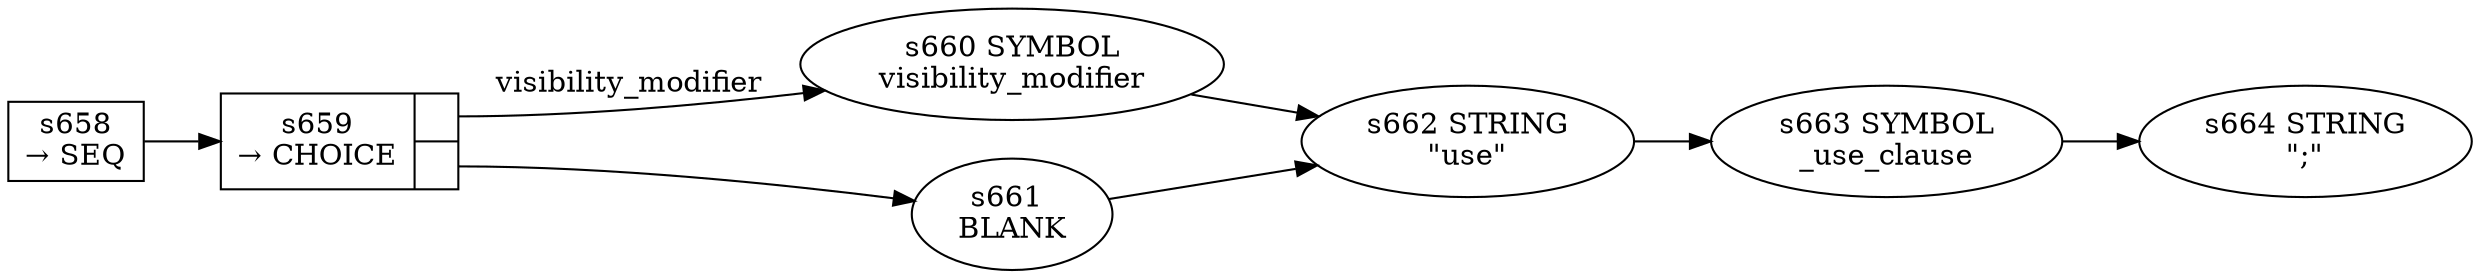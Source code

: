 
  digraph use_declaration {
  
    rankdir=LR;
  
    s658 [label="s658\n&rarr; SEQ", shape=record, fixedsize=false, peripheries=1];
  s659 [label="{s659\n&rarr; CHOICE|{<p0>|<p1>}}", shape=record, fixedsize=false, peripheries=1];
  s660 [label="s660 SYMBOL\nvisibility_modifier" href="rust-grammar.json.visibility_modifier.dot.svg"];
  s659:p0 -> s660 [label="visibility_modifier"];
  s661 [label="s661 \nBLANK"];
  s659:p1 -> s661 [label=""];
  s658 -> s659 [];
  s662 [label="s662 STRING\n\"use\""];
  s660 -> s662 [];
  s661 -> s662 [];
  s663 [label="s663 SYMBOL\n_use_clause" href="rust-grammar.json._use_clause.dot.svg"];
  s662 -> s663 [];
  s664 [label="s664 STRING\n\";\""];
  s663 -> s664 [];
  
  }
  